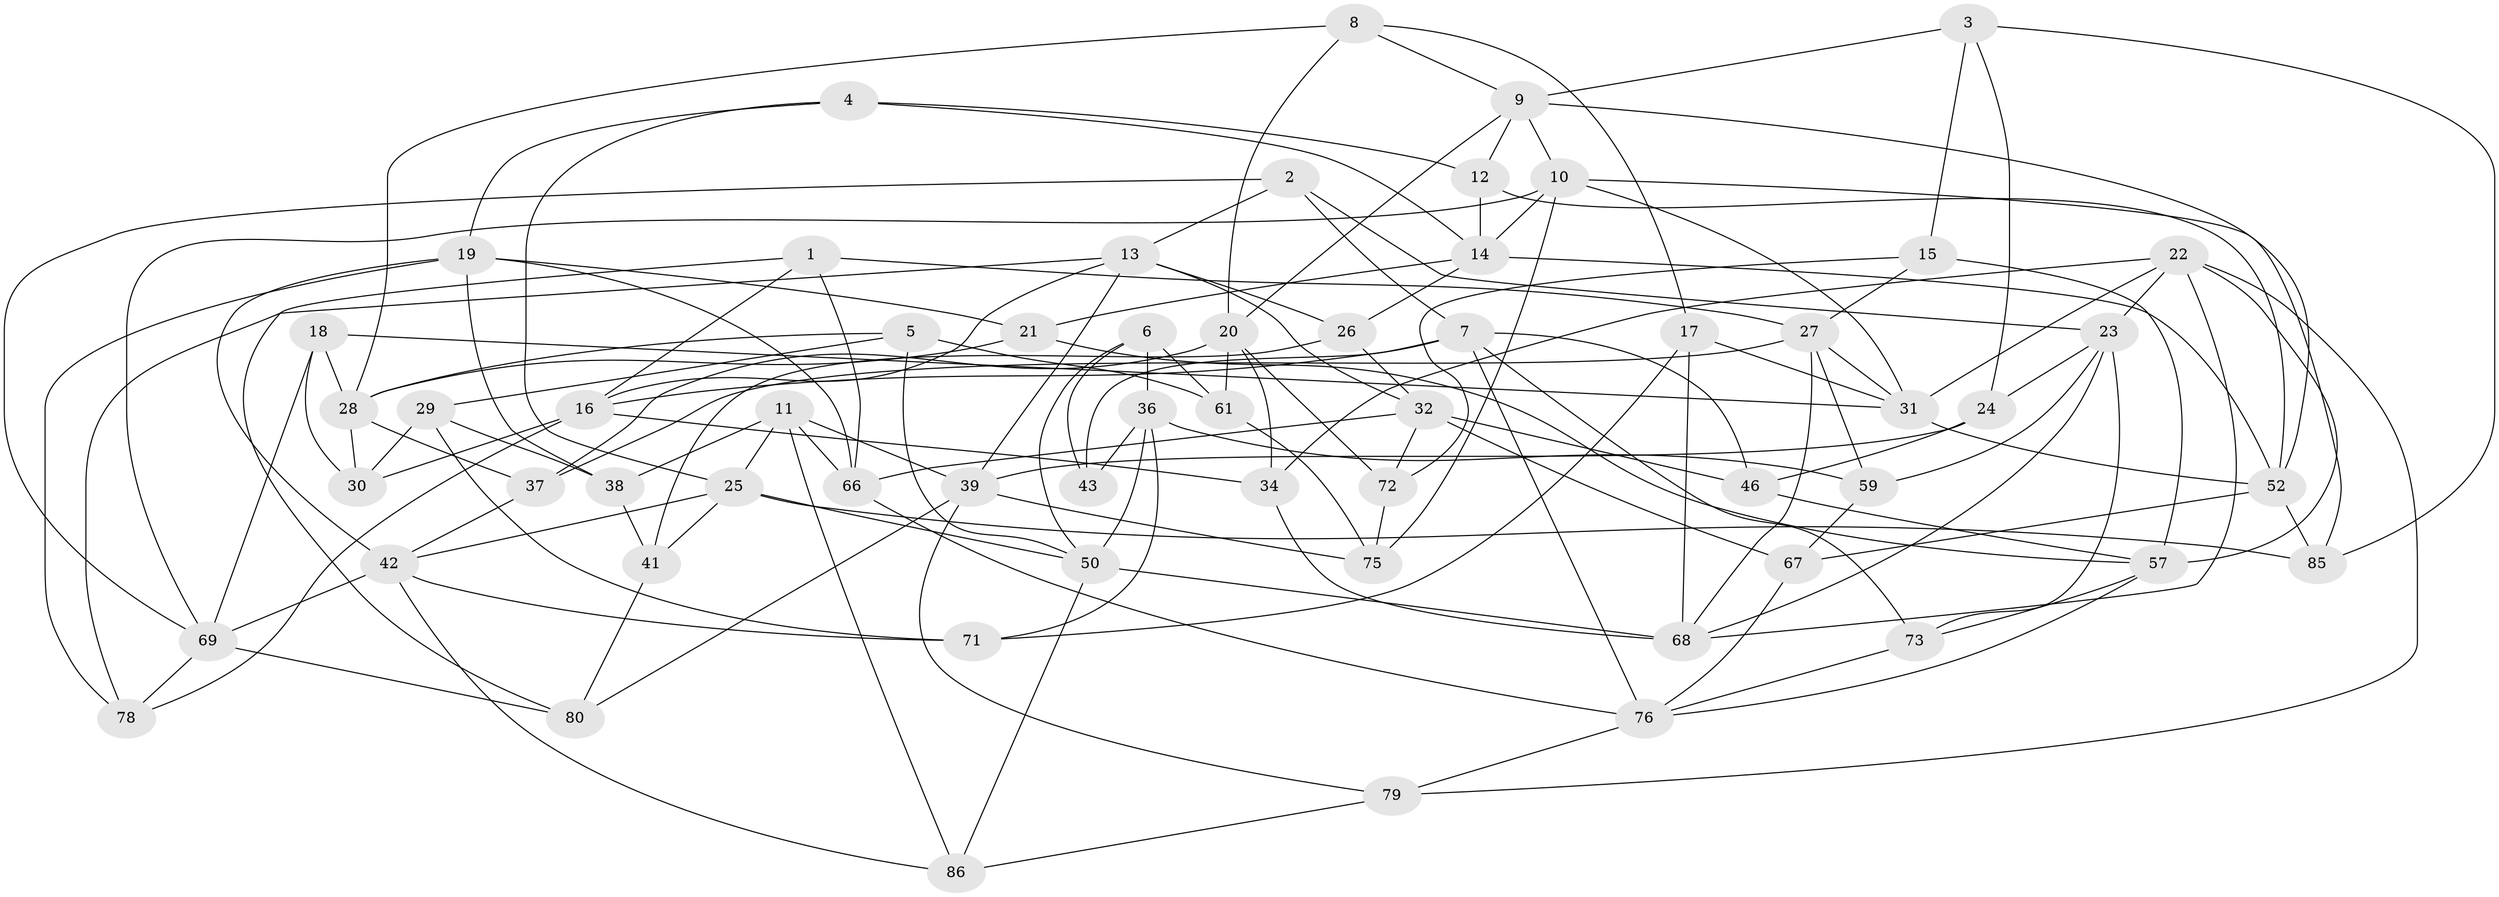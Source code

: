 // original degree distribution, {4: 1.0}
// Generated by graph-tools (version 1.1) at 2025/11/02/27/25 16:11:46]
// undirected, 60 vertices, 144 edges
graph export_dot {
graph [start="1"]
  node [color=gray90,style=filled];
  1;
  2;
  3;
  4;
  5;
  6 [super="+83"];
  7 [super="+49"];
  8;
  9 [super="+35"];
  10 [super="+62"];
  11 [super="+56"];
  12;
  13 [super="+51"];
  14 [super="+44"];
  15;
  16 [super="+45"];
  17;
  18;
  19 [super="+55"];
  20 [super="+48"];
  21;
  22 [super="+65"];
  23 [super="+47"];
  24;
  25 [super="+87"];
  26;
  27 [super="+40"];
  28 [super="+54"];
  29;
  30;
  31 [super="+63"];
  32 [super="+33"];
  34;
  36 [super="+81"];
  37;
  38;
  39 [super="+82"];
  41;
  42 [super="+58"];
  43;
  46;
  50 [super="+53"];
  52 [super="+60"];
  57 [super="+64"];
  59;
  61;
  66 [super="+77"];
  67;
  68 [super="+74"];
  69 [super="+70"];
  71;
  72;
  73;
  75;
  76 [super="+84"];
  78;
  79;
  80;
  85;
  86;
  1 -- 80;
  1 -- 16;
  1 -- 66;
  1 -- 27;
  2 -- 13;
  2 -- 7;
  2 -- 23;
  2 -- 69;
  3 -- 15;
  3 -- 85;
  3 -- 24;
  3 -- 9;
  4 -- 25;
  4 -- 12;
  4 -- 14;
  4 -- 19;
  5 -- 29;
  5 -- 61;
  5 -- 28;
  5 -- 50;
  6 -- 36 [weight=2];
  6 -- 50;
  6 -- 43 [weight=2];
  6 -- 61;
  7 -- 46;
  7 -- 16;
  7 -- 73;
  7 -- 43;
  7 -- 76;
  8 -- 28;
  8 -- 9;
  8 -- 17;
  8 -- 20;
  9 -- 10;
  9 -- 12;
  9 -- 52;
  9 -- 20;
  10 -- 85;
  10 -- 14;
  10 -- 69;
  10 -- 75;
  10 -- 31;
  11 -- 38;
  11 -- 66 [weight=2];
  11 -- 39;
  11 -- 86;
  11 -- 25;
  12 -- 14;
  12 -- 52;
  13 -- 26;
  13 -- 16;
  13 -- 32;
  13 -- 78;
  13 -- 39;
  14 -- 26;
  14 -- 52;
  14 -- 21;
  15 -- 72;
  15 -- 57;
  15 -- 27;
  16 -- 34;
  16 -- 30;
  16 -- 78;
  17 -- 71;
  17 -- 68;
  17 -- 31;
  18 -- 30;
  18 -- 69;
  18 -- 28;
  18 -- 31;
  19 -- 21;
  19 -- 78;
  19 -- 38;
  19 -- 66;
  19 -- 42;
  20 -- 61;
  20 -- 72;
  20 -- 34;
  20 -- 37;
  21 -- 28;
  21 -- 57;
  22 -- 79;
  22 -- 34;
  22 -- 57;
  22 -- 31;
  22 -- 23;
  22 -- 68;
  23 -- 73;
  23 -- 24;
  23 -- 59;
  23 -- 68;
  24 -- 39;
  24 -- 46;
  25 -- 85;
  25 -- 41;
  25 -- 50;
  25 -- 42;
  26 -- 32;
  26 -- 41;
  27 -- 31;
  27 -- 59;
  27 -- 68;
  27 -- 37;
  28 -- 30;
  28 -- 37;
  29 -- 38;
  29 -- 30;
  29 -- 71;
  31 -- 52;
  32 -- 67;
  32 -- 46;
  32 -- 66;
  32 -- 72;
  34 -- 68;
  36 -- 43;
  36 -- 50;
  36 -- 59;
  36 -- 71;
  37 -- 42;
  38 -- 41;
  39 -- 79;
  39 -- 80;
  39 -- 75;
  41 -- 80;
  42 -- 71;
  42 -- 86;
  42 -- 69;
  46 -- 57;
  50 -- 68;
  50 -- 86;
  52 -- 67;
  52 -- 85;
  57 -- 73;
  57 -- 76;
  59 -- 67;
  61 -- 75;
  66 -- 76;
  67 -- 76;
  69 -- 80;
  69 -- 78;
  72 -- 75;
  73 -- 76;
  76 -- 79;
  79 -- 86;
}
